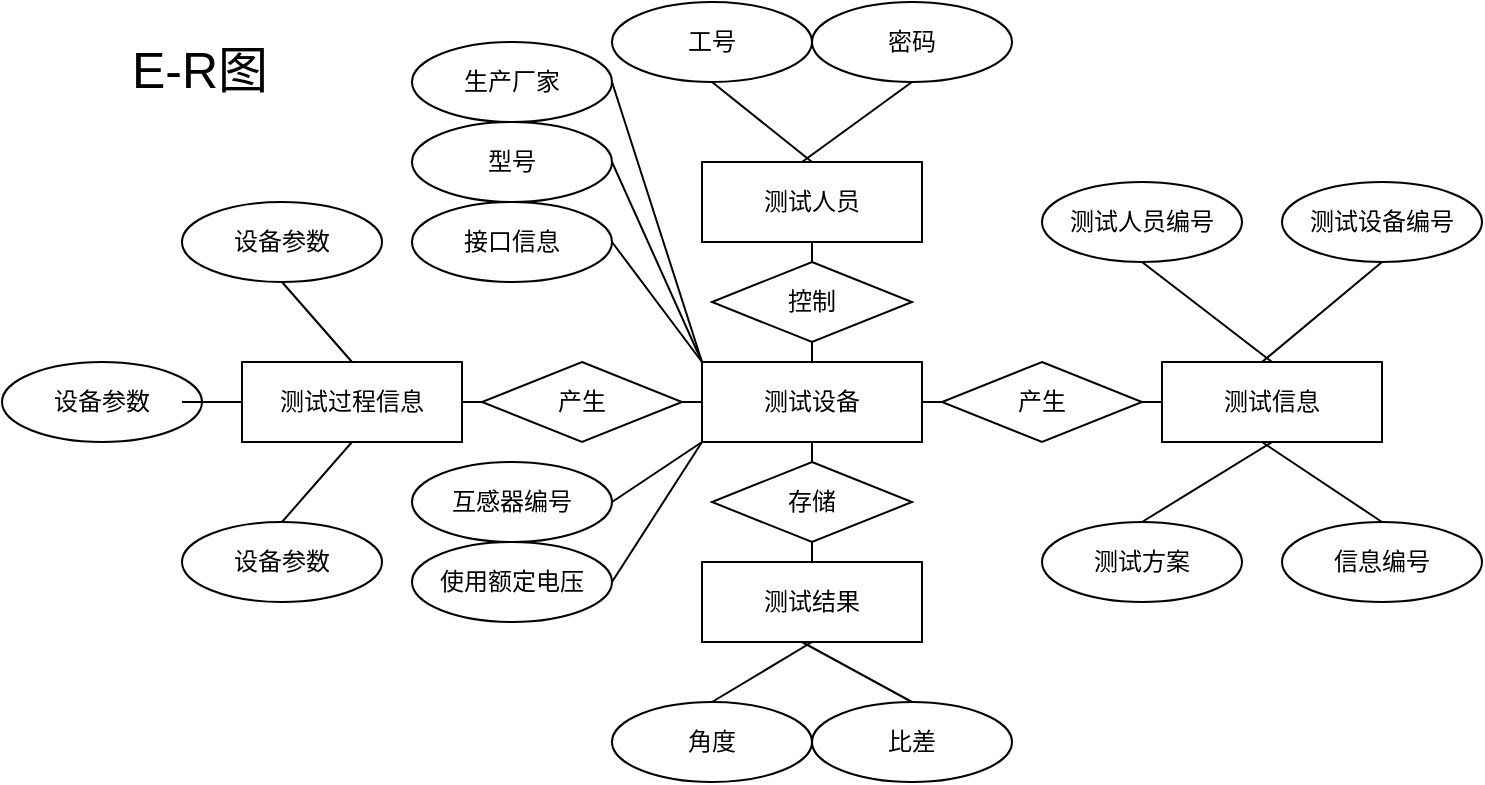 <mxfile version="14.6.9" type="github">
  <diagram id="RZjiCbVJ7V6TnGSqnXE6" name="Page-1">
    <mxGraphModel dx="1117" dy="679" grid="0" gridSize="10" guides="1" tooltips="1" connect="1" arrows="1" fold="1" page="1" pageScale="1" pageWidth="850" pageHeight="1100" math="0" shadow="0">
      <root>
        <mxCell id="0" />
        <mxCell id="1" parent="0" />
        <mxCell id="Cr78V_-LG8LHotjtUdBT-18" value="设备参数" style="ellipse;whiteSpace=wrap;html=1;" parent="1" vertex="1">
          <mxGeometry x="110" y="290" width="100" height="40" as="geometry" />
        </mxCell>
        <mxCell id="Cr78V_-LG8LHotjtUdBT-19" value="设备参数" style="ellipse;whiteSpace=wrap;html=1;" parent="1" vertex="1">
          <mxGeometry x="20" y="370" width="100" height="40" as="geometry" />
        </mxCell>
        <mxCell id="W33lec69Kxmk0r_ni0zW-13" style="endArrow=none;html=1;entryX=0.5;entryY=1;entryDx=0;entryDy=0;rounded=1;exitX=0.5;exitY=0;exitDx=0;exitDy=0;" edge="1" parent="1" source="Cr78V_-LG8LHotjtUdBT-20" target="Cr78V_-LG8LHotjtUdBT-21">
          <mxGeometry relative="1" as="geometry" />
        </mxCell>
        <mxCell id="Cr78V_-LG8LHotjtUdBT-20" value="设备参数" style="ellipse;whiteSpace=wrap;html=1;" parent="1" vertex="1">
          <mxGeometry x="110" y="450" width="100" height="40" as="geometry" />
        </mxCell>
        <mxCell id="W33lec69Kxmk0r_ni0zW-43" style="edgeStyle=none;rounded=1;jumpStyle=none;orthogonalLoop=1;jettySize=auto;html=1;exitX=1;exitY=0.5;exitDx=0;exitDy=0;entryX=0;entryY=0.5;entryDx=0;entryDy=0;startArrow=none;endArrow=none;" edge="1" parent="1" source="Cr78V_-LG8LHotjtUdBT-21" target="Cr78V_-LG8LHotjtUdBT-23">
          <mxGeometry relative="1" as="geometry" />
        </mxCell>
        <mxCell id="Cr78V_-LG8LHotjtUdBT-21" value="测试过程信息" style="rounded=0;whiteSpace=wrap;html=1;" parent="1" vertex="1">
          <mxGeometry x="140" y="370" width="110" height="40" as="geometry" />
        </mxCell>
        <mxCell id="W33lec69Kxmk0r_ni0zW-50" style="edgeStyle=none;rounded=1;jumpStyle=none;orthogonalLoop=1;jettySize=auto;html=1;exitX=1;exitY=0.5;exitDx=0;exitDy=0;entryX=0;entryY=0.5;entryDx=0;entryDy=0;startArrow=none;endArrow=none;" edge="1" parent="1" source="Cr78V_-LG8LHotjtUdBT-22" target="W33lec69Kxmk0r_ni0zW-5">
          <mxGeometry relative="1" as="geometry" />
        </mxCell>
        <mxCell id="Cr78V_-LG8LHotjtUdBT-22" value="产生" style="rhombus;whiteSpace=wrap;html=1;" parent="1" vertex="1">
          <mxGeometry x="490" y="370" width="100" height="40" as="geometry" />
        </mxCell>
        <mxCell id="W33lec69Kxmk0r_ni0zW-44" style="edgeStyle=none;rounded=1;jumpStyle=none;orthogonalLoop=1;jettySize=auto;html=1;exitX=1;exitY=0.5;exitDx=0;exitDy=0;entryX=0;entryY=0.5;entryDx=0;entryDy=0;startArrow=none;endArrow=none;" edge="1" parent="1" source="Cr78V_-LG8LHotjtUdBT-23" target="W33lec69Kxmk0r_ni0zW-6">
          <mxGeometry relative="1" as="geometry" />
        </mxCell>
        <mxCell id="Cr78V_-LG8LHotjtUdBT-23" value="产生" style="rhombus;whiteSpace=wrap;html=1;" parent="1" vertex="1">
          <mxGeometry x="260" y="370" width="100" height="40" as="geometry" />
        </mxCell>
        <mxCell id="W33lec69Kxmk0r_ni0zW-41" style="edgeStyle=none;rounded=1;jumpStyle=none;orthogonalLoop=1;jettySize=auto;html=1;exitX=0.5;exitY=1;exitDx=0;exitDy=0;entryX=0.5;entryY=0;entryDx=0;entryDy=0;startArrow=none;endArrow=none;" edge="1" parent="1" source="W33lec69Kxmk0r_ni0zW-1" target="W33lec69Kxmk0r_ni0zW-3">
          <mxGeometry relative="1" as="geometry" />
        </mxCell>
        <mxCell id="W33lec69Kxmk0r_ni0zW-1" value="工号" style="ellipse;whiteSpace=wrap;html=1;" vertex="1" parent="1">
          <mxGeometry x="325" y="190" width="100" height="40" as="geometry" />
        </mxCell>
        <mxCell id="W33lec69Kxmk0r_ni0zW-42" style="edgeStyle=none;rounded=1;jumpStyle=none;orthogonalLoop=1;jettySize=auto;html=1;exitX=0.5;exitY=1;exitDx=0;exitDy=0;startArrow=none;endArrow=none;" edge="1" parent="1" source="W33lec69Kxmk0r_ni0zW-2">
          <mxGeometry relative="1" as="geometry">
            <mxPoint x="420" y="270" as="targetPoint" />
          </mxGeometry>
        </mxCell>
        <mxCell id="W33lec69Kxmk0r_ni0zW-2" value="密码" style="ellipse;whiteSpace=wrap;html=1;" vertex="1" parent="1">
          <mxGeometry x="425" y="190" width="100" height="40" as="geometry" />
        </mxCell>
        <mxCell id="W33lec69Kxmk0r_ni0zW-47" style="edgeStyle=none;rounded=1;jumpStyle=none;orthogonalLoop=1;jettySize=auto;html=1;exitX=0.5;exitY=1;exitDx=0;exitDy=0;entryX=0.5;entryY=0;entryDx=0;entryDy=0;startArrow=none;endArrow=none;" edge="1" parent="1" source="W33lec69Kxmk0r_ni0zW-3" target="W33lec69Kxmk0r_ni0zW-22">
          <mxGeometry relative="1" as="geometry" />
        </mxCell>
        <mxCell id="W33lec69Kxmk0r_ni0zW-3" value="测试人员" style="rounded=0;whiteSpace=wrap;html=1;" vertex="1" parent="1">
          <mxGeometry x="370" y="270" width="110" height="40" as="geometry" />
        </mxCell>
        <mxCell id="W33lec69Kxmk0r_ni0zW-46" style="edgeStyle=none;rounded=1;jumpStyle=none;orthogonalLoop=1;jettySize=auto;html=1;exitX=0.5;exitY=0;exitDx=0;exitDy=0;entryX=0.5;entryY=1;entryDx=0;entryDy=0;startArrow=none;endArrow=none;" edge="1" parent="1" source="W33lec69Kxmk0r_ni0zW-4" target="W33lec69Kxmk0r_ni0zW-23">
          <mxGeometry relative="1" as="geometry" />
        </mxCell>
        <mxCell id="W33lec69Kxmk0r_ni0zW-4" value="测试结果" style="rounded=0;whiteSpace=wrap;html=1;" vertex="1" parent="1">
          <mxGeometry x="370" y="470" width="110" height="40" as="geometry" />
        </mxCell>
        <mxCell id="W33lec69Kxmk0r_ni0zW-5" value="测试信息" style="rounded=0;whiteSpace=wrap;html=1;" vertex="1" parent="1">
          <mxGeometry x="600" y="370" width="110" height="40" as="geometry" />
        </mxCell>
        <mxCell id="W33lec69Kxmk0r_ni0zW-49" style="edgeStyle=none;rounded=1;jumpStyle=none;orthogonalLoop=1;jettySize=auto;html=1;exitX=1;exitY=0.5;exitDx=0;exitDy=0;entryX=0;entryY=0.5;entryDx=0;entryDy=0;startArrow=none;endArrow=none;" edge="1" parent="1" source="W33lec69Kxmk0r_ni0zW-6" target="Cr78V_-LG8LHotjtUdBT-22">
          <mxGeometry relative="1" as="geometry" />
        </mxCell>
        <mxCell id="W33lec69Kxmk0r_ni0zW-6" value="测试设备" style="rounded=0;whiteSpace=wrap;html=1;" vertex="1" parent="1">
          <mxGeometry x="370" y="370" width="110" height="40" as="geometry" />
        </mxCell>
        <mxCell id="W33lec69Kxmk0r_ni0zW-11" value="" style="endArrow=none;html=1;entryX=0.5;entryY=0;entryDx=0;entryDy=0;rounded=1;exitX=0.5;exitY=1;exitDx=0;exitDy=0;" edge="1" parent="1" source="Cr78V_-LG8LHotjtUdBT-18" target="Cr78V_-LG8LHotjtUdBT-21">
          <mxGeometry width="50" height="50" relative="1" as="geometry">
            <mxPoint x="110" y="330" as="sourcePoint" />
            <mxPoint x="160" y="280" as="targetPoint" />
          </mxGeometry>
        </mxCell>
        <mxCell id="W33lec69Kxmk0r_ni0zW-12" value="" style="endArrow=none;html=1;entryX=0;entryY=0.5;entryDx=0;entryDy=0;" edge="1" parent="1" target="Cr78V_-LG8LHotjtUdBT-21">
          <mxGeometry width="50" height="50" relative="1" as="geometry">
            <mxPoint x="110" y="390" as="sourcePoint" />
            <mxPoint x="140" y="450" as="targetPoint" />
          </mxGeometry>
        </mxCell>
        <mxCell id="W33lec69Kxmk0r_ni0zW-30" style="edgeStyle=none;rounded=1;jumpStyle=none;orthogonalLoop=1;jettySize=auto;html=1;exitX=1;exitY=0.5;exitDx=0;exitDy=0;startArrow=none;endArrow=none;" edge="1" parent="1" source="W33lec69Kxmk0r_ni0zW-16">
          <mxGeometry relative="1" as="geometry">
            <mxPoint x="370" y="410" as="targetPoint" />
          </mxGeometry>
        </mxCell>
        <mxCell id="W33lec69Kxmk0r_ni0zW-16" value="使用额定电压" style="ellipse;whiteSpace=wrap;html=1;" vertex="1" parent="1">
          <mxGeometry x="225" y="460" width="100" height="40" as="geometry" />
        </mxCell>
        <mxCell id="W33lec69Kxmk0r_ni0zW-29" style="edgeStyle=none;rounded=1;jumpStyle=none;orthogonalLoop=1;jettySize=auto;html=1;exitX=1;exitY=0.5;exitDx=0;exitDy=0;entryX=0;entryY=1;entryDx=0;entryDy=0;startArrow=none;endArrow=none;" edge="1" parent="1" source="W33lec69Kxmk0r_ni0zW-17" target="W33lec69Kxmk0r_ni0zW-6">
          <mxGeometry relative="1" as="geometry" />
        </mxCell>
        <mxCell id="W33lec69Kxmk0r_ni0zW-17" value="互感器编号" style="ellipse;whiteSpace=wrap;html=1;" vertex="1" parent="1">
          <mxGeometry x="225" y="420" width="100" height="40" as="geometry" />
        </mxCell>
        <mxCell id="W33lec69Kxmk0r_ni0zW-28" style="edgeStyle=none;rounded=1;jumpStyle=none;orthogonalLoop=1;jettySize=auto;html=1;exitX=1;exitY=0.5;exitDx=0;exitDy=0;startArrow=none;endArrow=none;" edge="1" parent="1" source="W33lec69Kxmk0r_ni0zW-18">
          <mxGeometry relative="1" as="geometry">
            <mxPoint x="370" y="370" as="targetPoint" />
          </mxGeometry>
        </mxCell>
        <mxCell id="W33lec69Kxmk0r_ni0zW-18" value="接口信息" style="ellipse;whiteSpace=wrap;html=1;" vertex="1" parent="1">
          <mxGeometry x="225" y="290" width="100" height="40" as="geometry" />
        </mxCell>
        <mxCell id="W33lec69Kxmk0r_ni0zW-26" style="edgeStyle=none;rounded=1;jumpStyle=none;orthogonalLoop=1;jettySize=auto;html=1;exitX=1;exitY=0.5;exitDx=0;exitDy=0;entryX=0;entryY=0;entryDx=0;entryDy=0;startArrow=none;endArrow=none;" edge="1" parent="1" source="W33lec69Kxmk0r_ni0zW-19" target="W33lec69Kxmk0r_ni0zW-6">
          <mxGeometry relative="1" as="geometry" />
        </mxCell>
        <mxCell id="W33lec69Kxmk0r_ni0zW-19" value="生产厂家" style="ellipse;whiteSpace=wrap;html=1;" vertex="1" parent="1">
          <mxGeometry x="225" y="210" width="100" height="40" as="geometry" />
        </mxCell>
        <mxCell id="W33lec69Kxmk0r_ni0zW-27" style="edgeStyle=none;rounded=1;jumpStyle=none;orthogonalLoop=1;jettySize=auto;html=1;exitX=1;exitY=0.5;exitDx=0;exitDy=0;startArrow=none;endArrow=none;" edge="1" parent="1" source="W33lec69Kxmk0r_ni0zW-20">
          <mxGeometry relative="1" as="geometry">
            <mxPoint x="370" y="370" as="targetPoint" />
          </mxGeometry>
        </mxCell>
        <mxCell id="W33lec69Kxmk0r_ni0zW-20" value="型号" style="ellipse;whiteSpace=wrap;html=1;" vertex="1" parent="1">
          <mxGeometry x="225" y="250" width="100" height="40" as="geometry" />
        </mxCell>
        <mxCell id="W33lec69Kxmk0r_ni0zW-48" style="edgeStyle=none;rounded=1;jumpStyle=none;orthogonalLoop=1;jettySize=auto;html=1;exitX=0.5;exitY=1;exitDx=0;exitDy=0;entryX=0.5;entryY=0;entryDx=0;entryDy=0;startArrow=none;endArrow=none;" edge="1" parent="1" source="W33lec69Kxmk0r_ni0zW-22" target="W33lec69Kxmk0r_ni0zW-6">
          <mxGeometry relative="1" as="geometry" />
        </mxCell>
        <mxCell id="W33lec69Kxmk0r_ni0zW-22" value="控制" style="rhombus;whiteSpace=wrap;html=1;" vertex="1" parent="1">
          <mxGeometry x="375" y="320" width="100" height="40" as="geometry" />
        </mxCell>
        <mxCell id="W33lec69Kxmk0r_ni0zW-45" style="edgeStyle=none;rounded=1;jumpStyle=none;orthogonalLoop=1;jettySize=auto;html=1;exitX=0.5;exitY=0;exitDx=0;exitDy=0;entryX=0.5;entryY=1;entryDx=0;entryDy=0;startArrow=none;endArrow=none;" edge="1" parent="1" source="W33lec69Kxmk0r_ni0zW-23" target="W33lec69Kxmk0r_ni0zW-6">
          <mxGeometry relative="1" as="geometry" />
        </mxCell>
        <mxCell id="W33lec69Kxmk0r_ni0zW-23" value="存储" style="rhombus;whiteSpace=wrap;html=1;" vertex="1" parent="1">
          <mxGeometry x="375" y="420" width="100" height="40" as="geometry" />
        </mxCell>
        <mxCell id="W33lec69Kxmk0r_ni0zW-31" style="edgeStyle=none;rounded=1;jumpStyle=none;orthogonalLoop=1;jettySize=auto;html=1;exitX=0.5;exitY=0;exitDx=0;exitDy=0;entryX=0.5;entryY=1;entryDx=0;entryDy=0;startArrow=none;endArrow=none;" edge="1" parent="1" source="W33lec69Kxmk0r_ni0zW-24" target="W33lec69Kxmk0r_ni0zW-4">
          <mxGeometry relative="1" as="geometry" />
        </mxCell>
        <mxCell id="W33lec69Kxmk0r_ni0zW-24" value="角度" style="ellipse;whiteSpace=wrap;html=1;" vertex="1" parent="1">
          <mxGeometry x="325" y="540" width="100" height="40" as="geometry" />
        </mxCell>
        <mxCell id="W33lec69Kxmk0r_ni0zW-32" style="edgeStyle=none;rounded=1;jumpStyle=none;orthogonalLoop=1;jettySize=auto;html=1;exitX=0.5;exitY=0;exitDx=0;exitDy=0;startArrow=none;endArrow=none;" edge="1" parent="1" source="W33lec69Kxmk0r_ni0zW-25">
          <mxGeometry relative="1" as="geometry">
            <mxPoint x="420" y="510" as="targetPoint" />
          </mxGeometry>
        </mxCell>
        <mxCell id="W33lec69Kxmk0r_ni0zW-25" value="比差" style="ellipse;whiteSpace=wrap;html=1;" vertex="1" parent="1">
          <mxGeometry x="425" y="540" width="100" height="40" as="geometry" />
        </mxCell>
        <mxCell id="W33lec69Kxmk0r_ni0zW-39" style="edgeStyle=none;rounded=1;jumpStyle=none;orthogonalLoop=1;jettySize=auto;html=1;exitX=0.5;exitY=1;exitDx=0;exitDy=0;entryX=0.5;entryY=0;entryDx=0;entryDy=0;startArrow=none;endArrow=none;" edge="1" parent="1" source="W33lec69Kxmk0r_ni0zW-33" target="W33lec69Kxmk0r_ni0zW-5">
          <mxGeometry relative="1" as="geometry" />
        </mxCell>
        <mxCell id="W33lec69Kxmk0r_ni0zW-33" value="测试人员编号" style="ellipse;whiteSpace=wrap;html=1;" vertex="1" parent="1">
          <mxGeometry x="540" y="280" width="100" height="40" as="geometry" />
        </mxCell>
        <mxCell id="W33lec69Kxmk0r_ni0zW-40" style="edgeStyle=none;rounded=1;jumpStyle=none;orthogonalLoop=1;jettySize=auto;html=1;exitX=0.5;exitY=1;exitDx=0;exitDy=0;startArrow=none;endArrow=none;" edge="1" parent="1" source="W33lec69Kxmk0r_ni0zW-34">
          <mxGeometry relative="1" as="geometry">
            <mxPoint x="650" y="370" as="targetPoint" />
          </mxGeometry>
        </mxCell>
        <mxCell id="W33lec69Kxmk0r_ni0zW-34" value="测试设备编号" style="ellipse;whiteSpace=wrap;html=1;" vertex="1" parent="1">
          <mxGeometry x="660" y="280" width="100" height="40" as="geometry" />
        </mxCell>
        <mxCell id="W33lec69Kxmk0r_ni0zW-37" style="edgeStyle=none;rounded=1;jumpStyle=none;orthogonalLoop=1;jettySize=auto;html=1;exitX=0.5;exitY=0;exitDx=0;exitDy=0;entryX=0.5;entryY=1;entryDx=0;entryDy=0;startArrow=none;endArrow=none;" edge="1" parent="1" source="W33lec69Kxmk0r_ni0zW-35" target="W33lec69Kxmk0r_ni0zW-5">
          <mxGeometry relative="1" as="geometry" />
        </mxCell>
        <mxCell id="W33lec69Kxmk0r_ni0zW-35" value="测试方案" style="ellipse;whiteSpace=wrap;html=1;" vertex="1" parent="1">
          <mxGeometry x="540" y="450" width="100" height="40" as="geometry" />
        </mxCell>
        <mxCell id="W33lec69Kxmk0r_ni0zW-38" style="edgeStyle=none;rounded=1;jumpStyle=none;orthogonalLoop=1;jettySize=auto;html=1;exitX=0.5;exitY=0;exitDx=0;exitDy=0;startArrow=none;endArrow=none;" edge="1" parent="1" source="W33lec69Kxmk0r_ni0zW-36">
          <mxGeometry relative="1" as="geometry">
            <mxPoint x="650" y="410" as="targetPoint" />
          </mxGeometry>
        </mxCell>
        <mxCell id="W33lec69Kxmk0r_ni0zW-36" value="信息编号" style="ellipse;whiteSpace=wrap;html=1;" vertex="1" parent="1">
          <mxGeometry x="660" y="450" width="100" height="40" as="geometry" />
        </mxCell>
        <mxCell id="W33lec69Kxmk0r_ni0zW-51" value="&lt;font style=&quot;font-size: 25px&quot;&gt;E-R图&lt;/font&gt;" style="text;html=1;strokeColor=none;fillColor=none;align=center;verticalAlign=middle;whiteSpace=wrap;rounded=0;" vertex="1" parent="1">
          <mxGeometry x="59" y="201" width="120" height="43" as="geometry" />
        </mxCell>
      </root>
    </mxGraphModel>
  </diagram>
</mxfile>
